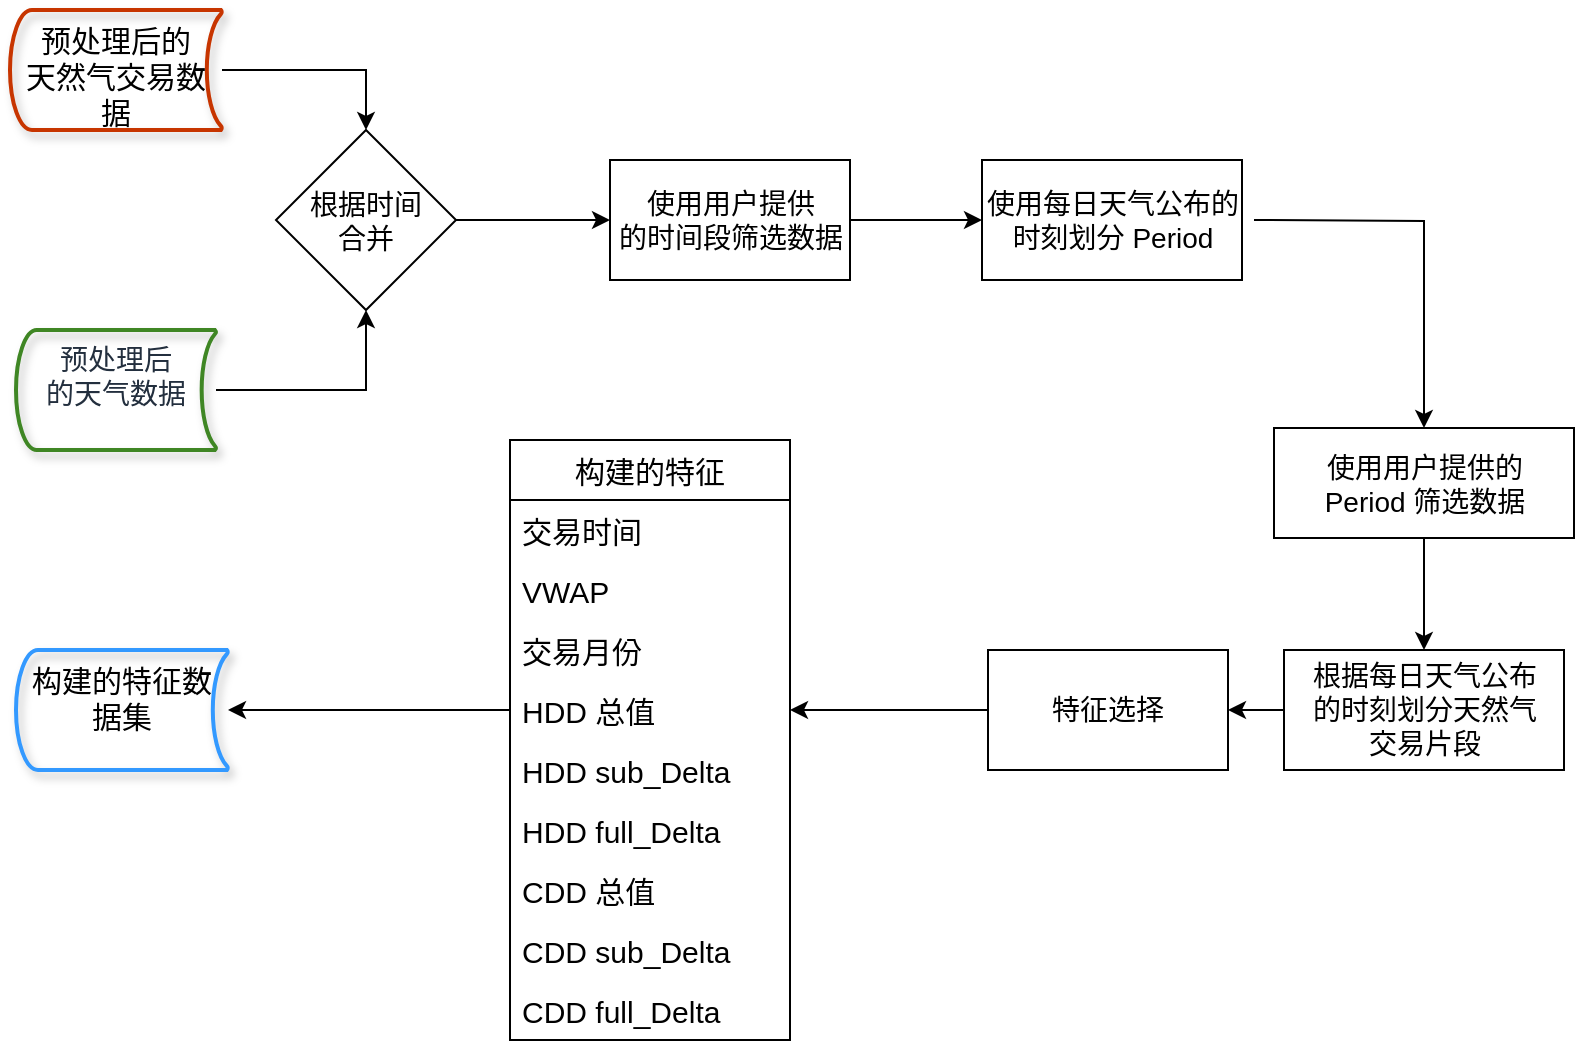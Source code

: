 <mxfile version="16.5.3" type="device"><diagram id="TJ7tYFHQFcTOrYNrfZKV" name="Page-1"><mxGraphModel dx="1550" dy="811" grid="1" gridSize="10" guides="1" tooltips="1" connect="1" arrows="1" fold="1" page="1" pageScale="1" pageWidth="827" pageHeight="1169" math="0" shadow="0"><root><mxCell id="0"/><mxCell id="1" parent="0"/><mxCell id="CGJgFyANRvrzjeXHW0DC-5" style="edgeStyle=orthogonalEdgeStyle;rounded=0;orthogonalLoop=1;jettySize=auto;html=1;entryX=0.5;entryY=0;entryDx=0;entryDy=0;" edge="1" parent="1" source="CGJgFyANRvrzjeXHW0DC-1" target="CGJgFyANRvrzjeXHW0DC-4"><mxGeometry relative="1" as="geometry"/></mxCell><mxCell id="CGJgFyANRvrzjeXHW0DC-1" value="预处理后的&lt;br&gt;天然气交易数据" style="strokeWidth=2;html=1;shape=mxgraph.flowchart.stored_data;whiteSpace=wrap;shadow=1;fillColor=none;gradientColor=none;verticalAlign=top;strokeColor=#C73500;fontColor=#000000;sketch=0;dashed=0;fontStyle=0;fontSize=15;" vertex="1" parent="1"><mxGeometry x="20" y="160" width="106" height="60" as="geometry"/></mxCell><mxCell id="CGJgFyANRvrzjeXHW0DC-6" style="edgeStyle=orthogonalEdgeStyle;rounded=0;orthogonalLoop=1;jettySize=auto;html=1;entryX=0.5;entryY=1;entryDx=0;entryDy=0;" edge="1" parent="1" source="CGJgFyANRvrzjeXHW0DC-2" target="CGJgFyANRvrzjeXHW0DC-4"><mxGeometry relative="1" as="geometry"/></mxCell><mxCell id="CGJgFyANRvrzjeXHW0DC-2" value="预处理后&lt;br&gt;的天气数据" style="strokeWidth=2;html=1;shape=mxgraph.flowchart.stored_data;whiteSpace=wrap;shadow=1;fillColor=none;gradientColor=none;verticalAlign=top;strokeColor=#3F8624;fontColor=#232F3E;sketch=0;dashed=0;fontStyle=0;fontSize=14;" vertex="1" parent="1"><mxGeometry x="23" y="320" width="100" height="60" as="geometry"/></mxCell><mxCell id="CGJgFyANRvrzjeXHW0DC-41" style="edgeStyle=orthogonalEdgeStyle;rounded=0;orthogonalLoop=1;jettySize=auto;html=1;fontSize=14;" edge="1" parent="1" target="CGJgFyANRvrzjeXHW0DC-10"><mxGeometry relative="1" as="geometry"><mxPoint x="642" y="265" as="sourcePoint"/></mxGeometry></mxCell><mxCell id="CGJgFyANRvrzjeXHW0DC-3" value="使用每日天气公布的&lt;br&gt;时刻划分 Period" style="html=1;dashed=0;whitespace=wrap;fontSize=14;" vertex="1" parent="1"><mxGeometry x="506" y="235" width="130" height="60" as="geometry"/></mxCell><mxCell id="CGJgFyANRvrzjeXHW0DC-39" style="edgeStyle=orthogonalEdgeStyle;rounded=0;orthogonalLoop=1;jettySize=auto;html=1;fontSize=14;" edge="1" parent="1" source="CGJgFyANRvrzjeXHW0DC-4" target="CGJgFyANRvrzjeXHW0DC-8"><mxGeometry relative="1" as="geometry"/></mxCell><mxCell id="CGJgFyANRvrzjeXHW0DC-4" value="根据时间&#10;合并" style="rhombus;fontSize=14;" vertex="1" parent="1"><mxGeometry x="153" y="220" width="90" height="90" as="geometry"/></mxCell><mxCell id="CGJgFyANRvrzjeXHW0DC-40" style="edgeStyle=orthogonalEdgeStyle;rounded=0;orthogonalLoop=1;jettySize=auto;html=1;entryX=0;entryY=0.5;entryDx=0;entryDy=0;fontSize=14;" edge="1" parent="1" source="CGJgFyANRvrzjeXHW0DC-8" target="CGJgFyANRvrzjeXHW0DC-3"><mxGeometry relative="1" as="geometry"/></mxCell><mxCell id="CGJgFyANRvrzjeXHW0DC-8" value="使用用户提供&lt;br style=&quot;font-size: 14px&quot;&gt;的时间段筛选数据" style="html=1;dashed=0;whitespace=wrap;fontSize=14;" vertex="1" parent="1"><mxGeometry x="320" y="235" width="120" height="60" as="geometry"/></mxCell><mxCell id="CGJgFyANRvrzjeXHW0DC-42" style="edgeStyle=orthogonalEdgeStyle;rounded=0;orthogonalLoop=1;jettySize=auto;html=1;entryX=0.5;entryY=0;entryDx=0;entryDy=0;fontSize=14;" edge="1" parent="1" source="CGJgFyANRvrzjeXHW0DC-10" target="CGJgFyANRvrzjeXHW0DC-37"><mxGeometry relative="1" as="geometry"/></mxCell><mxCell id="CGJgFyANRvrzjeXHW0DC-10" value="使用用户提供的&lt;br style=&quot;font-size: 14px;&quot;&gt;Period 筛选数据" style="html=1;dashed=0;whitespace=wrap;fontSize=14;" vertex="1" parent="1"><mxGeometry x="652" y="369" width="150" height="55" as="geometry"/></mxCell><mxCell id="CGJgFyANRvrzjeXHW0DC-11" value="构建的特征" style="swimlane;fontStyle=0;childLayout=stackLayout;horizontal=1;startSize=30;horizontalStack=0;resizeParent=1;resizeParentMax=0;resizeLast=0;collapsible=1;marginBottom=0;fontSize=15;" vertex="1" parent="1"><mxGeometry x="270" y="375" width="140" height="300" as="geometry"><mxRectangle x="530" y="250" width="110" height="30" as="alternateBounds"/></mxGeometry></mxCell><mxCell id="CGJgFyANRvrzjeXHW0DC-12" value="交易时间" style="text;strokeColor=none;fillColor=none;align=left;verticalAlign=middle;spacingLeft=4;spacingRight=4;overflow=hidden;points=[[0,0.5],[1,0.5]];portConstraint=eastwest;rotatable=0;fontSize=15;" vertex="1" parent="CGJgFyANRvrzjeXHW0DC-11"><mxGeometry y="30" width="140" height="30" as="geometry"/></mxCell><mxCell id="CGJgFyANRvrzjeXHW0DC-13" value="VWAP" style="text;strokeColor=none;fillColor=none;align=left;verticalAlign=middle;spacingLeft=4;spacingRight=4;overflow=hidden;points=[[0,0.5],[1,0.5]];portConstraint=eastwest;rotatable=0;fontSize=15;" vertex="1" parent="CGJgFyANRvrzjeXHW0DC-11"><mxGeometry y="60" width="140" height="30" as="geometry"/></mxCell><mxCell id="CGJgFyANRvrzjeXHW0DC-25" value="交易月份" style="text;strokeColor=none;fillColor=none;align=left;verticalAlign=middle;spacingLeft=4;spacingRight=4;overflow=hidden;points=[[0,0.5],[1,0.5]];portConstraint=eastwest;rotatable=0;fontSize=15;" vertex="1" parent="CGJgFyANRvrzjeXHW0DC-11"><mxGeometry y="90" width="140" height="30" as="geometry"/></mxCell><mxCell id="CGJgFyANRvrzjeXHW0DC-24" value="HDD 总值" style="text;strokeColor=none;fillColor=none;align=left;verticalAlign=middle;spacingLeft=4;spacingRight=4;overflow=hidden;points=[[0,0.5],[1,0.5]];portConstraint=eastwest;rotatable=0;fontSize=15;" vertex="1" parent="CGJgFyANRvrzjeXHW0DC-11"><mxGeometry y="120" width="140" height="30" as="geometry"/></mxCell><mxCell id="CGJgFyANRvrzjeXHW0DC-23" value="HDD sub_Delta" style="text;strokeColor=none;fillColor=none;align=left;verticalAlign=middle;spacingLeft=4;spacingRight=4;overflow=hidden;points=[[0,0.5],[1,0.5]];portConstraint=eastwest;rotatable=0;fontSize=15;" vertex="1" parent="CGJgFyANRvrzjeXHW0DC-11"><mxGeometry y="150" width="140" height="30" as="geometry"/></mxCell><mxCell id="CGJgFyANRvrzjeXHW0DC-22" value="HDD full_Delta" style="text;strokeColor=none;fillColor=none;align=left;verticalAlign=middle;spacingLeft=4;spacingRight=4;overflow=hidden;points=[[0,0.5],[1,0.5]];portConstraint=eastwest;rotatable=0;fontSize=15;" vertex="1" parent="CGJgFyANRvrzjeXHW0DC-11"><mxGeometry y="180" width="140" height="30" as="geometry"/></mxCell><mxCell id="CGJgFyANRvrzjeXHW0DC-21" value="CDD 总值" style="text;strokeColor=none;fillColor=none;align=left;verticalAlign=middle;spacingLeft=4;spacingRight=4;overflow=hidden;points=[[0,0.5],[1,0.5]];portConstraint=eastwest;rotatable=0;fontSize=15;" vertex="1" parent="CGJgFyANRvrzjeXHW0DC-11"><mxGeometry y="210" width="140" height="30" as="geometry"/></mxCell><mxCell id="CGJgFyANRvrzjeXHW0DC-27" value="CDD sub_Delta" style="text;strokeColor=none;fillColor=none;align=left;verticalAlign=middle;spacingLeft=4;spacingRight=4;overflow=hidden;points=[[0,0.5],[1,0.5]];portConstraint=eastwest;rotatable=0;fontSize=15;" vertex="1" parent="CGJgFyANRvrzjeXHW0DC-11"><mxGeometry y="240" width="140" height="30" as="geometry"/></mxCell><mxCell id="CGJgFyANRvrzjeXHW0DC-26" value="CDD full_Delta" style="text;strokeColor=none;fillColor=none;align=left;verticalAlign=middle;spacingLeft=4;spacingRight=4;overflow=hidden;points=[[0,0.5],[1,0.5]];portConstraint=eastwest;rotatable=0;fontSize=15;" vertex="1" parent="CGJgFyANRvrzjeXHW0DC-11"><mxGeometry y="270" width="140" height="30" as="geometry"/></mxCell><mxCell id="CGJgFyANRvrzjeXHW0DC-44" style="edgeStyle=orthogonalEdgeStyle;rounded=0;orthogonalLoop=1;jettySize=auto;html=1;fontSize=14;" edge="1" parent="1" source="CGJgFyANRvrzjeXHW0DC-31" target="CGJgFyANRvrzjeXHW0DC-24"><mxGeometry relative="1" as="geometry"/></mxCell><mxCell id="CGJgFyANRvrzjeXHW0DC-31" value="特征选择" style="rounded=0;whiteSpace=wrap;html=1;fontSize=14;" vertex="1" parent="1"><mxGeometry x="509" y="480" width="120" height="60" as="geometry"/></mxCell><mxCell id="CGJgFyANRvrzjeXHW0DC-43" style="edgeStyle=orthogonalEdgeStyle;rounded=0;orthogonalLoop=1;jettySize=auto;html=1;fontSize=14;" edge="1" parent="1" source="CGJgFyANRvrzjeXHW0DC-37" target="CGJgFyANRvrzjeXHW0DC-31"><mxGeometry relative="1" as="geometry"/></mxCell><mxCell id="CGJgFyANRvrzjeXHW0DC-37" value="根据每日天气公布&lt;br&gt;的时刻划分天然气&lt;br&gt;交易片段" style="html=1;dashed=0;whitespace=wrap;fontSize=14;" vertex="1" parent="1"><mxGeometry x="657" y="480" width="140" height="60" as="geometry"/></mxCell><mxCell id="CGJgFyANRvrzjeXHW0DC-46" value="构建的特征数据集" style="strokeWidth=2;html=1;shape=mxgraph.flowchart.stored_data;whiteSpace=wrap;shadow=1;fillColor=none;gradientColor=none;verticalAlign=top;strokeColor=#3399FF;fontColor=#000000;sketch=0;dashed=0;fontStyle=0;fontSize=15;" vertex="1" parent="1"><mxGeometry x="23" y="480" width="106" height="60" as="geometry"/></mxCell><mxCell id="CGJgFyANRvrzjeXHW0DC-50" style="edgeStyle=orthogonalEdgeStyle;rounded=0;orthogonalLoop=1;jettySize=auto;html=1;fontSize=14;" edge="1" parent="1" source="CGJgFyANRvrzjeXHW0DC-24" target="CGJgFyANRvrzjeXHW0DC-46"><mxGeometry relative="1" as="geometry"/></mxCell></root></mxGraphModel></diagram></mxfile>